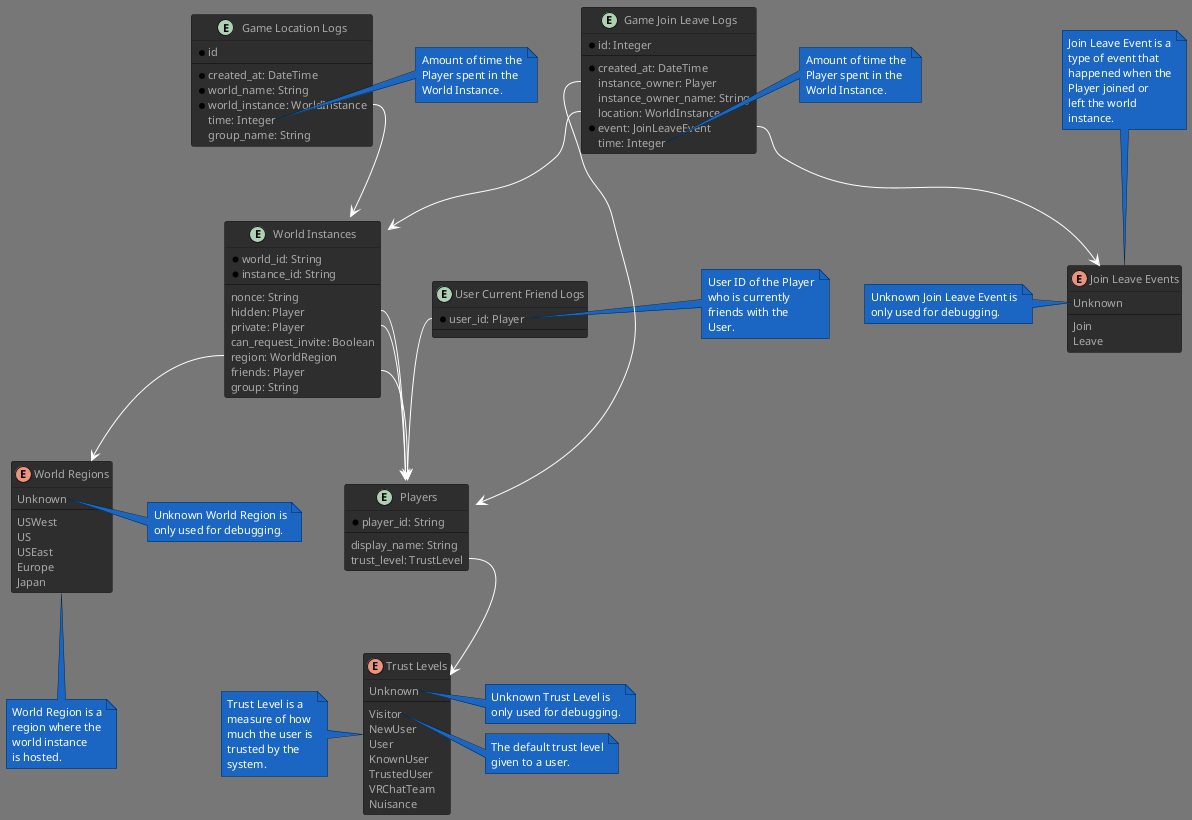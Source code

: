 @startuml Database ERDiagram
    !theme reddress-darkblue


    enum "Trust Levels" as TrustLevel {
        Unknown
        --
        Visitor
        NewUser
        User
        KnownUser
        TrustedUser
        VRChatTeam
        Nuisance
    }
    
    note left of TrustLevel
        Trust Level is a
        measure of how
        much the user is
        trusted by the
        system.
    end note
    
    note right of TrustLevel::Unknown
        Unknown Trust Level is
        only used for debugging.
    end note
    
    note right of TrustLevel::Visitor
        The default trust level
        given to a user.
    end note
    
    
    enum "World Regions" as WorldRegion {
        Unknown
        --
        USWest
        US
        USEast
        Europe
        Japan
    }
    
    note bottom of WorldRegion
        World Region is a
        region where the
        world instance
        is hosted.
    end note
    
    note right of WorldRegion::Unknown
        Unknown World Region is
        only used for debugging.
    end note
    
    
    enum "Join Leave Events" as JoinLeaveEvent {
        Unknown
        --
        Join
        Leave
    }
    
    note top of JoinLeaveEvent
        Join Leave Event is a
        type of event that
        happened when the
        Player joined or
        left the world
        instance.
    end note
    
    note left of JoinLeaveEvent::Unknown
        Unknown Join Leave Event is
        only used for debugging.
    end note
    
    
    entity "Players" as Player {
        * player_id: String
        --
        display_name: String
        trust_level: TrustLevel
    }
    
    Player::trust_level --> TrustLevel
    
    
    entity "World Instances" as WorldInstance {
        * world_id: String
        * instance_id: String
        --
        nonce: String
        hidden: Player
        private: Player
        can_request_invite: Boolean
        region: WorldRegion
        friends: Player
        group: String
    }
    
    WorldInstance::region --> WorldRegion
    WorldInstance::hidden --> Player
    WorldInstance::private --> Player
    WorldInstance::friends --> Player
    
    
    entity "Game Join Leave Logs" as GamelogJoinLeave {
        * id: Integer
        --
        * created_at: DateTime
        instance_owner: Player
        instance_owner_name: String
        location: WorldInstance
        * event: JoinLeaveEvent
        time: Integer
    }
    
    note right of GamelogJoinLeave::time
        Amount of time the
        Player spent in the
        World Instance.
    end note
    
    GamelogJoinLeave::instance_owner --> Player
    GamelogJoinLeave::location --> WorldInstance
    GamelogJoinLeave::event --> JoinLeaveEvent
    
    
    entity "Game Location Logs" as GamelogLocation {
        * id
        --
        * created_at: DateTime
        * world_name: String
        * world_instance: WorldInstance
        time: Integer
        group_name: String
    }
    
    note right of GamelogLocation::time
        Amount of time the
        Player spent in the
        World Instance.
    end note
    
    GamelogLocation::world_instance --> WorldInstance
    
    
    entity "User Current Friend Logs" as UserFriendLogCurrent {
        * user_id: Player
        --
    }
    
    note right of UserFriendLogCurrent::user_id
        User ID of the Player
        who is currently
        friends with the
        User.
    end note
    
    UserFriendLogCurrent::user_id --> Player

@enduml
